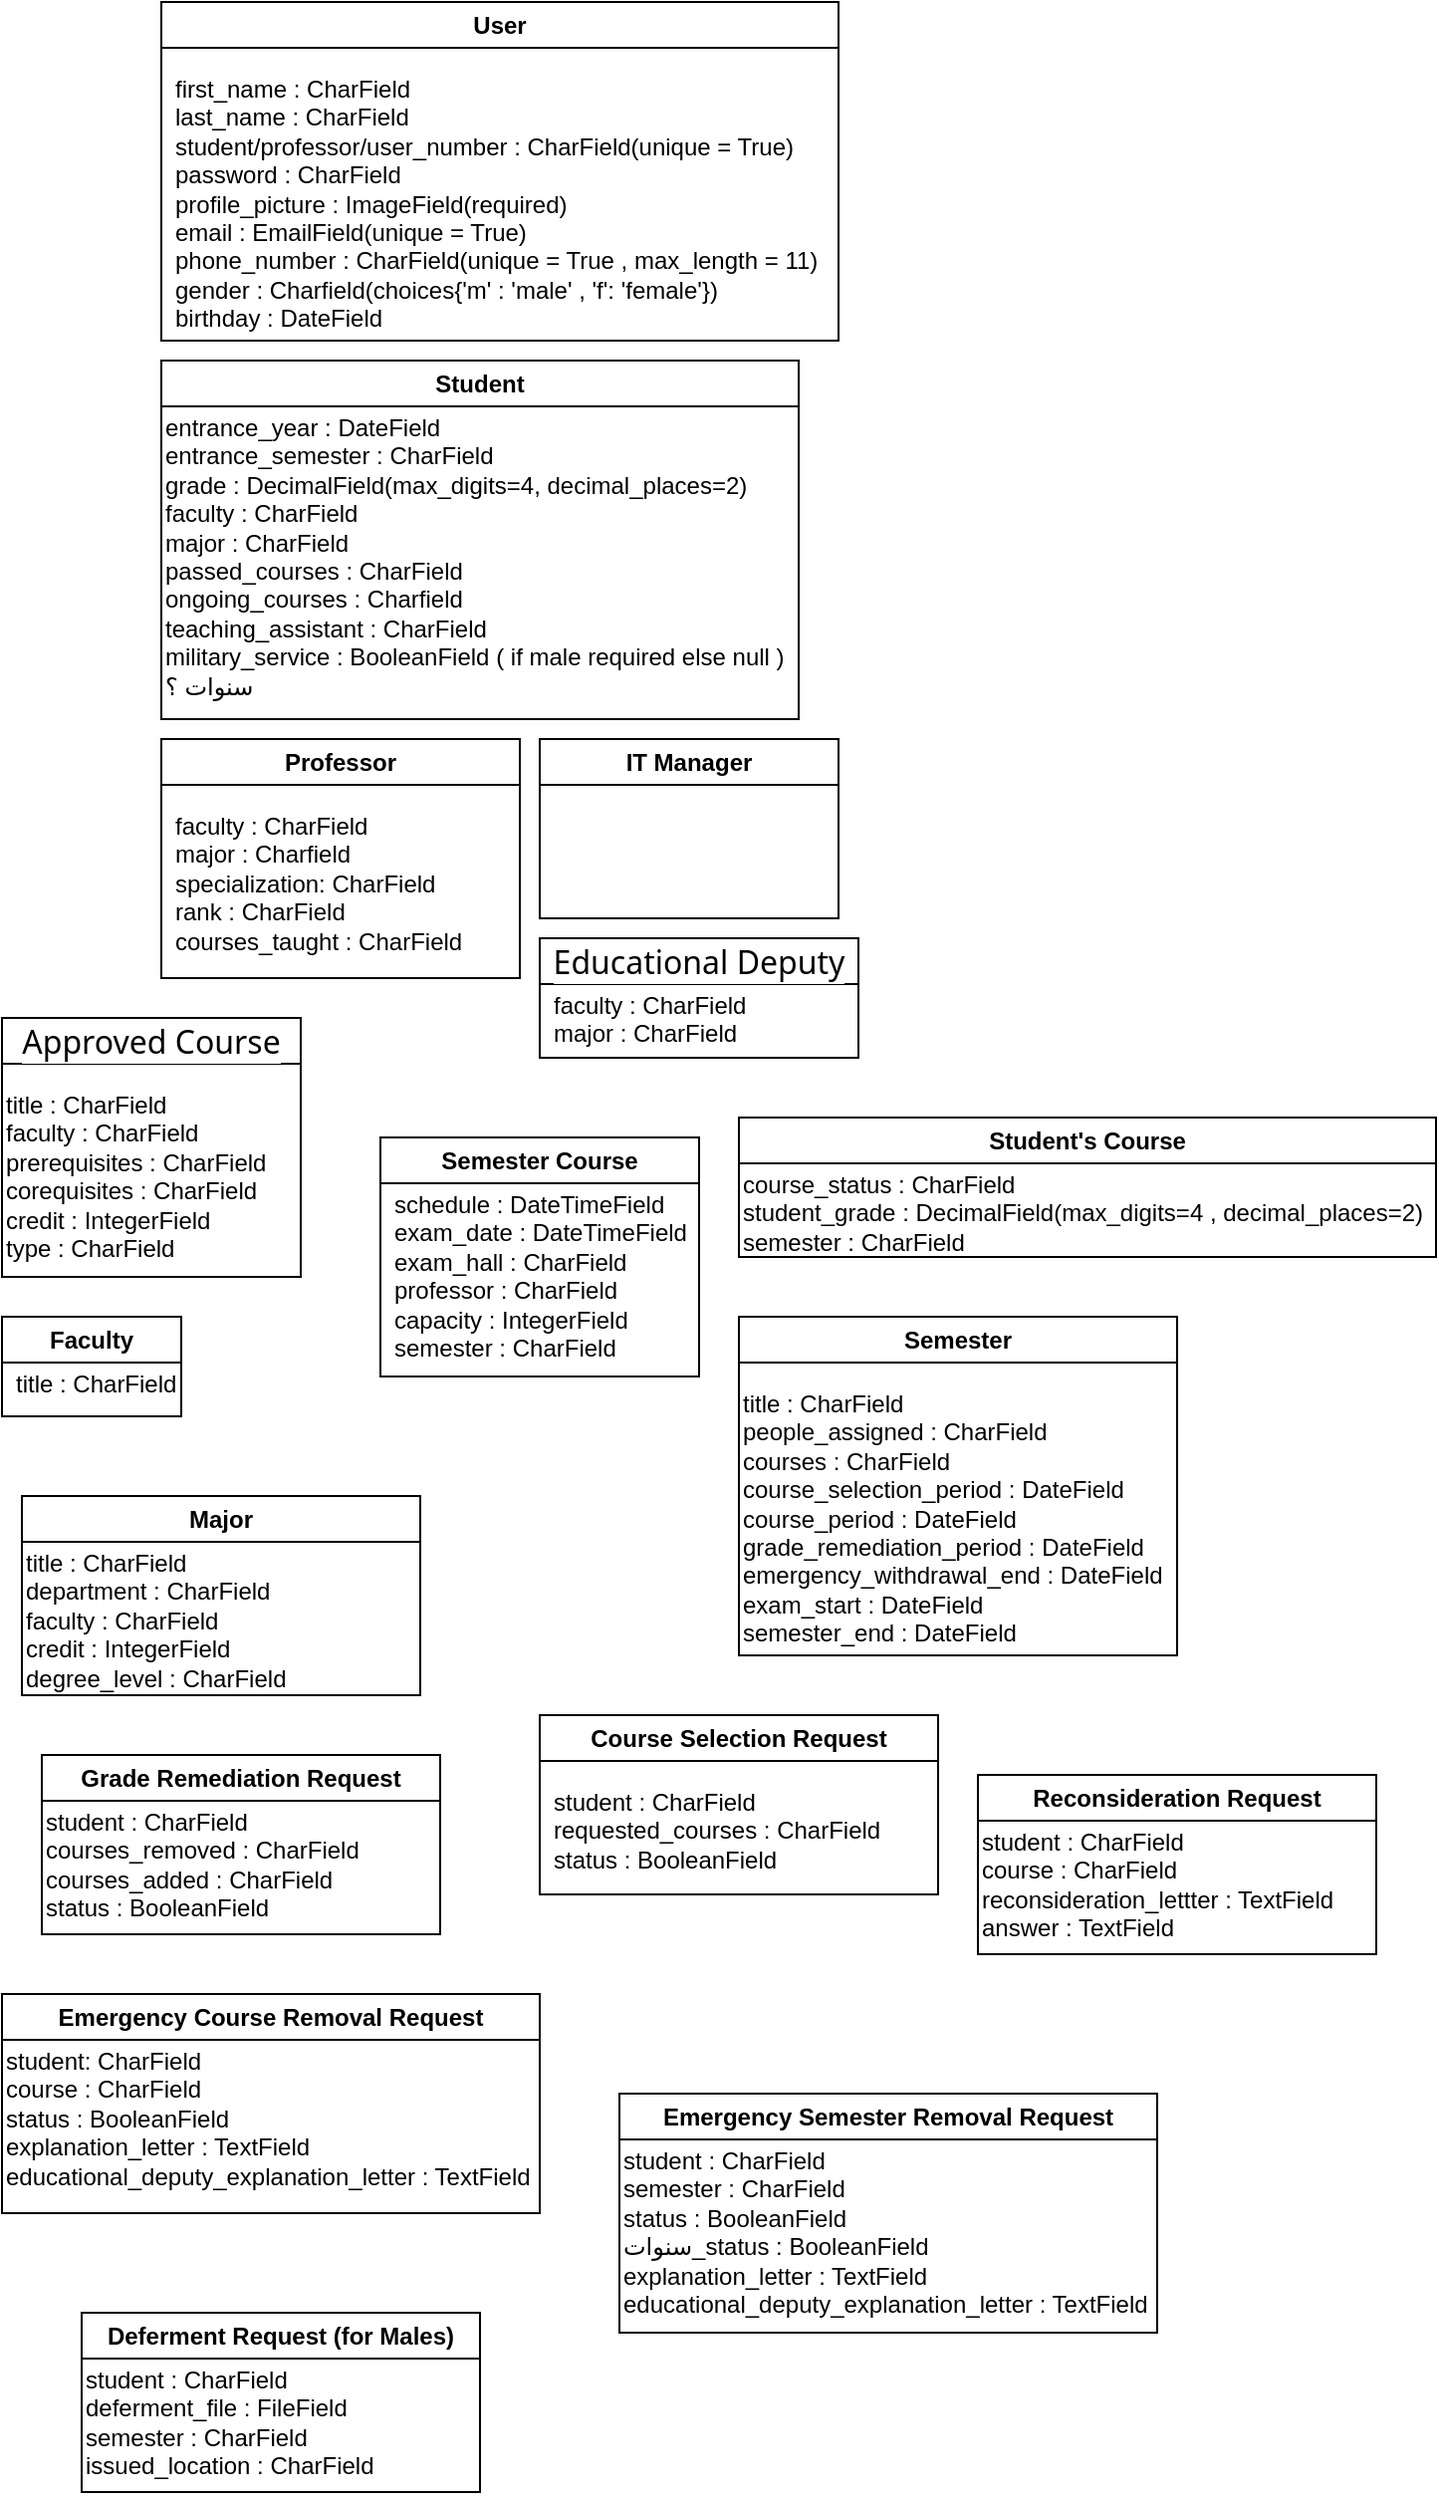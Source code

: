 <mxfile version="24.0.7" type="github">
  <diagram id="uGB7Y_JZGm6S82u2F6Zg" name="Page-1">
    <mxGraphModel dx="814" dy="137" grid="1" gridSize="10" guides="1" tooltips="1" connect="1" arrows="1" fold="1" page="0" pageScale="1" pageWidth="827" pageHeight="1169" math="0" shadow="0">
      <root>
        <mxCell id="0" />
        <mxCell id="1" parent="0" />
        <mxCell id="2" parent="1" />
        <mxCell id="w-Rk3A1BM_LtRzrp0sd8-69" value="User" style="swimlane;whiteSpace=wrap;html=1;" parent="1" vertex="1">
          <mxGeometry x="460" y="470" width="340" height="170" as="geometry" />
        </mxCell>
        <mxCell id="w-Rk3A1BM_LtRzrp0sd8-70" value="&lt;div&gt;&lt;span style=&quot;background-color: initial;&quot;&gt;first_name : CharField&lt;/span&gt;&lt;br&gt;&lt;/div&gt;&lt;div&gt;last_name :&amp;nbsp;&lt;span style=&quot;background-color: initial;&quot;&gt;CharField&lt;/span&gt;&lt;/div&gt;&lt;div&gt;&lt;span style=&quot;background-color: initial;&quot;&gt;student/professor/user_number :&amp;nbsp;&lt;/span&gt;&lt;span style=&quot;background-color: initial;&quot;&gt;CharField(unique = True)&lt;/span&gt;&lt;/div&gt;&lt;div&gt;password : CharField&lt;span style=&quot;background-color: initial;&quot;&gt;&lt;br&gt;&lt;/span&gt;&lt;/div&gt;&lt;div&gt;profile_picture : ImageField(required)&lt;/div&gt;&lt;div&gt;email : EmailField(unique = True)&lt;/div&gt;&lt;div&gt;phone_number : CharField(unique = True , max_length = 11)&lt;/div&gt;&lt;div&gt;gender : Charfield(choices{&#39;m&#39; : &#39;male&#39; , &#39;f&#39;: &#39;female&#39;})&lt;/div&gt;&lt;div&gt;birthday : DateField&lt;/div&gt;&lt;div&gt;&lt;br&gt;&lt;/div&gt;&lt;div&gt;&lt;br&gt;&lt;/div&gt;" style="text;html=1;whiteSpace=wrap;overflow=hidden;rounded=0;" parent="w-Rk3A1BM_LtRzrp0sd8-69" vertex="1">
          <mxGeometry x="5" y="30" width="325" height="140" as="geometry" />
        </mxCell>
        <mxCell id="w-Rk3A1BM_LtRzrp0sd8-71" value="Student" style="swimlane;whiteSpace=wrap;html=1;" parent="1" vertex="1">
          <mxGeometry x="460" y="650" width="320" height="180" as="geometry" />
        </mxCell>
        <mxCell id="w-Rk3A1BM_LtRzrp0sd8-72" value="&lt;div&gt;entrance_year : DateField&lt;/div&gt;&lt;div&gt;entrance_semester : CharField&lt;/div&gt;&lt;div&gt;grade : DecimalField&lt;span style=&quot;background-color: initial; white-space: pre;&quot;&gt;&lt;font face=&quot;Helvetica&quot; style=&quot;font-size: 12px;&quot;&gt;(max_digits=4, decimal_places=2)&lt;/font&gt;&lt;/span&gt;&lt;/div&gt;&lt;div&gt;&lt;span style=&quot;background-color: initial; white-space: pre;&quot;&gt;&lt;font face=&quot;Helvetica&quot; style=&quot;font-size: 12px;&quot;&gt;faculty : CharField&lt;/font&gt;&lt;/span&gt;&lt;/div&gt;&lt;div&gt;&lt;span style=&quot;background-color: initial; white-space: pre;&quot;&gt;&lt;font face=&quot;Helvetica&quot; style=&quot;font-size: 12px;&quot;&gt;major : CharField&lt;/font&gt;&lt;/span&gt;&lt;/div&gt;&lt;div&gt;&lt;span style=&quot;background-color: initial; white-space: pre;&quot;&gt;&lt;font face=&quot;Helvetica&quot; style=&quot;font-size: 12px;&quot;&gt;passed_courses : CharField&lt;/font&gt;&lt;/span&gt;&lt;/div&gt;&lt;div&gt;&lt;span style=&quot;white-space: pre;&quot;&gt;ongoing_courses : Charfield&lt;/span&gt;&lt;/div&gt;&lt;div&gt;&lt;span style=&quot;white-space: pre;&quot;&gt;teaching_assistant : CharField&lt;/span&gt;&lt;/div&gt;&lt;div&gt;&lt;span style=&quot;white-space: pre;&quot;&gt;military_service : BooleanField ( if male required else null )&lt;/span&gt;&lt;/div&gt;&lt;div&gt;&lt;span style=&quot;white-space: pre;&quot;&gt;سنوات ؟&lt;/span&gt;&lt;/div&gt;&lt;div&gt;&lt;span style=&quot;white-space: pre;&quot;&gt;&lt;br&gt;&lt;/span&gt;&lt;/div&gt;&lt;div&gt;&lt;span style=&quot;white-space: pre;&quot;&gt;&lt;br&gt;&lt;/span&gt;&lt;/div&gt;" style="text;html=1;whiteSpace=wrap;overflow=hidden;rounded=0;" parent="1" vertex="1">
          <mxGeometry x="460" y="670" width="320" height="160" as="geometry" />
        </mxCell>
        <mxCell id="w-Rk3A1BM_LtRzrp0sd8-74" value="Professor" style="swimlane;whiteSpace=wrap;html=1;" parent="1" vertex="1">
          <mxGeometry x="460" y="840" width="180" height="120" as="geometry" />
        </mxCell>
        <mxCell id="w-Rk3A1BM_LtRzrp0sd8-75" value="faculty : CharField&lt;div&gt;major : Charfield&lt;/div&gt;&lt;div&gt;specialization: CharField&lt;/div&gt;&lt;div&gt;rank : CharField&lt;/div&gt;&lt;div&gt;courses_taught : CharField&lt;/div&gt;&lt;div&gt;&lt;br&gt;&lt;/div&gt;" style="text;html=1;whiteSpace=wrap;overflow=hidden;rounded=0;" parent="w-Rk3A1BM_LtRzrp0sd8-74" vertex="1">
          <mxGeometry x="5" y="30" width="165" height="90" as="geometry" />
        </mxCell>
        <mxCell id="w-Rk3A1BM_LtRzrp0sd8-76" value="IT Manager" style="swimlane;whiteSpace=wrap;html=1;" parent="1" vertex="1">
          <mxGeometry x="650" y="840" width="150" height="90" as="geometry" />
        </mxCell>
        <mxCell id="w-Rk3A1BM_LtRzrp0sd8-77" value="&lt;span style=&quot;font-family: Söhne, ui-sans-serif, system-ui, -apple-system, &amp;quot;Segoe UI&amp;quot;, Roboto, Ubuntu, Cantarell, &amp;quot;Noto Sans&amp;quot;, sans-serif, &amp;quot;Helvetica Neue&amp;quot;, Arial, &amp;quot;Apple Color Emoji&amp;quot;, &amp;quot;Segoe UI Emoji&amp;quot;, &amp;quot;Segoe UI Symbol&amp;quot;, &amp;quot;Noto Color Emoji&amp;quot;; font-size: 16px; font-weight: 400; text-align: start; white-space-collapse: preserve; background-color: rgb(255, 255, 255);&quot;&gt;Educational Deputy&lt;/span&gt;" style="swimlane;whiteSpace=wrap;html=1;" parent="1" vertex="1">
          <mxGeometry x="650" y="940" width="160" height="60" as="geometry" />
        </mxCell>
        <mxCell id="w-Rk3A1BM_LtRzrp0sd8-79" value="faculty : CharField&lt;div&gt;major : CharField&lt;/div&gt;" style="text;html=1;whiteSpace=wrap;overflow=hidden;rounded=0;" parent="w-Rk3A1BM_LtRzrp0sd8-77" vertex="1">
          <mxGeometry x="5" y="20" width="155" height="40" as="geometry" />
        </mxCell>
        <mxCell id="w-Rk3A1BM_LtRzrp0sd8-80" value="&lt;span style=&quot;font-family: Söhne, ui-sans-serif, system-ui, -apple-system, &amp;quot;Segoe UI&amp;quot;, Roboto, Ubuntu, Cantarell, &amp;quot;Noto Sans&amp;quot;, sans-serif, &amp;quot;Helvetica Neue&amp;quot;, Arial, &amp;quot;Apple Color Emoji&amp;quot;, &amp;quot;Segoe UI Emoji&amp;quot;, &amp;quot;Segoe UI Symbol&amp;quot;, &amp;quot;Noto Color Emoji&amp;quot;; font-size: 16px; font-weight: 400; text-align: start; white-space-collapse: preserve; background-color: rgb(255, 255, 255);&quot;&gt;Approved Course&lt;/span&gt;" style="swimlane;whiteSpace=wrap;html=1;" parent="1" vertex="1">
          <mxGeometry x="380" y="980" width="150" height="130" as="geometry" />
        </mxCell>
        <mxCell id="w-Rk3A1BM_LtRzrp0sd8-81" value="title : CharField&lt;div&gt;faculty : CharField&lt;/div&gt;&lt;div&gt;&lt;span style=&quot;background-color: initial;&quot;&gt;prerequisites : CharField&lt;/span&gt;&lt;/div&gt;&lt;div&gt;corequisites : CharField&lt;/div&gt;&lt;div&gt;credit : IntegerField&lt;/div&gt;&lt;div&gt;type : CharField&lt;/div&gt;" style="text;html=1;whiteSpace=wrap;overflow=hidden;rounded=0;" parent="w-Rk3A1BM_LtRzrp0sd8-80" vertex="1">
          <mxGeometry y="30" width="140" height="100" as="geometry" />
        </mxCell>
        <mxCell id="7urNKw9rij90OixllhiC-2" value="Semester Course" style="swimlane;whiteSpace=wrap;html=1;" vertex="1" parent="1">
          <mxGeometry x="570" y="1040" width="160" height="120" as="geometry" />
        </mxCell>
        <mxCell id="7urNKw9rij90OixllhiC-3" value="schedule : DateTimeField&lt;div&gt;exam_date : DateTimeField&lt;/div&gt;&lt;div&gt;exam_hall : CharField&lt;/div&gt;&lt;div&gt;professor : CharField&lt;/div&gt;&lt;div&gt;capacity : &lt;span style=&quot;background-color: initial;&quot;&gt;IntegerField&lt;/span&gt;&lt;/div&gt;&lt;div&gt;&lt;span style=&quot;background-color: initial;&quot;&gt;semester : CharField&lt;/span&gt;&lt;/div&gt;" style="text;html=1;whiteSpace=wrap;overflow=hidden;rounded=0;" vertex="1" parent="7urNKw9rij90OixllhiC-2">
          <mxGeometry x="5" y="20" width="150" height="100" as="geometry" />
        </mxCell>
        <mxCell id="7urNKw9rij90OixllhiC-4" value="Student&#39;s Course" style="swimlane;whiteSpace=wrap;html=1;" vertex="1" parent="1">
          <mxGeometry x="750" y="1030" width="350" height="70" as="geometry" />
        </mxCell>
        <mxCell id="7urNKw9rij90OixllhiC-5" value="course_status : CharField&lt;div&gt;student_grade : DecimalField(max_digits=4 , decimal_places=2)&lt;/div&gt;&lt;div&gt;semester : CharField&lt;/div&gt;&lt;div&gt;&lt;br&gt;&lt;/div&gt;" style="text;html=1;whiteSpace=wrap;overflow=hidden;rounded=0;" vertex="1" parent="7urNKw9rij90OixllhiC-4">
          <mxGeometry y="20" width="350" height="50" as="geometry" />
        </mxCell>
        <mxCell id="7urNKw9rij90OixllhiC-7" value="Semester" style="swimlane;whiteSpace=wrap;html=1;" vertex="1" parent="1">
          <mxGeometry x="750" y="1130" width="220" height="170" as="geometry" />
        </mxCell>
        <mxCell id="7urNKw9rij90OixllhiC-8" value="title : CharField&lt;div&gt;people_assigned : CharField&lt;/div&gt;&lt;div&gt;courses : CharField&lt;/div&gt;&lt;div&gt;course_selection_period : DateField&lt;/div&gt;&lt;div&gt;course_period : DateField&lt;/div&gt;&lt;div&gt;grade_remediation_period : DateField&lt;br&gt;&lt;/div&gt;&lt;div&gt;emergency_withdrawal_end : DateField&lt;/div&gt;&lt;div&gt;exam_start : DateField&lt;/div&gt;&lt;div&gt;semester_end : DateField&lt;/div&gt;" style="text;html=1;whiteSpace=wrap;overflow=hidden;rounded=0;" vertex="1" parent="7urNKw9rij90OixllhiC-7">
          <mxGeometry y="30" width="220" height="140" as="geometry" />
        </mxCell>
        <mxCell id="7urNKw9rij90OixllhiC-9" value="Faculty" style="swimlane;whiteSpace=wrap;html=1;" vertex="1" parent="1">
          <mxGeometry x="380" y="1130" width="90" height="50" as="geometry" />
        </mxCell>
        <mxCell id="7urNKw9rij90OixllhiC-10" value="title : CharField" style="text;html=1;whiteSpace=wrap;overflow=hidden;rounded=0;" vertex="1" parent="7urNKw9rij90OixllhiC-9">
          <mxGeometry x="5" y="20" width="85" height="30" as="geometry" />
        </mxCell>
        <mxCell id="7urNKw9rij90OixllhiC-11" value="Major" style="swimlane;whiteSpace=wrap;html=1;" vertex="1" parent="1">
          <mxGeometry x="390" y="1220" width="200" height="100" as="geometry" />
        </mxCell>
        <mxCell id="7urNKw9rij90OixllhiC-12" value="title : CharField&lt;div&gt;department : CharField&lt;/div&gt;&lt;div&gt;faculty : CharField&lt;/div&gt;&lt;div&gt;credit : IntegerField&lt;/div&gt;&lt;div&gt;degree_level : CharField&lt;/div&gt;&lt;div&gt;&lt;br&gt;&lt;/div&gt;" style="text;html=1;whiteSpace=wrap;overflow=hidden;rounded=0;" vertex="1" parent="7urNKw9rij90OixllhiC-11">
          <mxGeometry y="20" width="200" height="80" as="geometry" />
        </mxCell>
        <mxCell id="7urNKw9rij90OixllhiC-13" value="Course Selection Request" style="swimlane;whiteSpace=wrap;html=1;" vertex="1" parent="1">
          <mxGeometry x="650" y="1330" width="200" height="90" as="geometry" />
        </mxCell>
        <mxCell id="7urNKw9rij90OixllhiC-15" value="student : CharField&lt;div&gt;requested_courses : CharField&lt;/div&gt;&lt;div&gt;status : BooleanField&lt;/div&gt;" style="text;html=1;whiteSpace=wrap;overflow=hidden;rounded=0;" vertex="1" parent="7urNKw9rij90OixllhiC-13">
          <mxGeometry x="5" y="30" width="185" height="60" as="geometry" />
        </mxCell>
        <mxCell id="7urNKw9rij90OixllhiC-16" value="Grade Remediation Request" style="swimlane;whiteSpace=wrap;html=1;" vertex="1" parent="1">
          <mxGeometry x="400" y="1350" width="200" height="90" as="geometry" />
        </mxCell>
        <mxCell id="7urNKw9rij90OixllhiC-17" value="student : CharField&lt;div&gt;courses_removed : CharField&lt;/div&gt;&lt;div&gt;courses_added : CharField&lt;/div&gt;&lt;div&gt;status : BooleanField&lt;/div&gt;" style="text;html=1;whiteSpace=wrap;overflow=hidden;rounded=0;" vertex="1" parent="7urNKw9rij90OixllhiC-16">
          <mxGeometry y="20" width="200" height="70" as="geometry" />
        </mxCell>
        <mxCell id="7urNKw9rij90OixllhiC-18" value="Reconsideration Request" style="swimlane;whiteSpace=wrap;html=1;" vertex="1" parent="1">
          <mxGeometry x="870" y="1360" width="200" height="90" as="geometry" />
        </mxCell>
        <mxCell id="7urNKw9rij90OixllhiC-19" value="student : CharField&lt;div&gt;course : CharField&lt;/div&gt;&lt;div&gt;reconsideration_lettter : TextField&lt;/div&gt;&lt;div&gt;answer : TextField&lt;/div&gt;&lt;div&gt;&lt;br&gt;&lt;/div&gt;" style="text;html=1;whiteSpace=wrap;overflow=hidden;rounded=0;" vertex="1" parent="7urNKw9rij90OixllhiC-18">
          <mxGeometry y="20" width="200" height="70" as="geometry" />
        </mxCell>
        <mxCell id="7urNKw9rij90OixllhiC-20" value="Emergency Course Removal Request" style="swimlane;whiteSpace=wrap;html=1;" vertex="1" parent="1">
          <mxGeometry x="380" y="1470" width="270" height="110" as="geometry" />
        </mxCell>
        <mxCell id="7urNKw9rij90OixllhiC-21" value="student: CharField&lt;div&gt;course : CharField&lt;/div&gt;&lt;div&gt;status : BooleanField&lt;/div&gt;&lt;div&gt;explanation_letter : TextField&lt;/div&gt;&lt;div&gt;educational_deputy_explanation_letter : TextField&lt;/div&gt;&lt;div&gt;&lt;br&gt;&lt;/div&gt;" style="text;html=1;whiteSpace=wrap;overflow=hidden;rounded=0;" vertex="1" parent="7urNKw9rij90OixllhiC-20">
          <mxGeometry y="20" width="270" height="90" as="geometry" />
        </mxCell>
        <mxCell id="7urNKw9rij90OixllhiC-22" value="Emergency Semester Removal Request" style="swimlane;whiteSpace=wrap;html=1;" vertex="1" parent="1">
          <mxGeometry x="690" y="1520" width="270" height="120" as="geometry" />
        </mxCell>
        <mxCell id="7urNKw9rij90OixllhiC-23" value="student : CharField&lt;div&gt;semester : CharField&lt;/div&gt;&lt;div&gt;status : BooleanField&lt;/div&gt;&lt;div&gt;سنوات_status : BooleanField&lt;/div&gt;&lt;div&gt;&lt;div&gt;explanation_letter : TextField&lt;/div&gt;&lt;div&gt;educational_deputy_explanation_letter : TextField&lt;/div&gt;&lt;/div&gt;" style="text;html=1;whiteSpace=wrap;overflow=hidden;rounded=0;" vertex="1" parent="7urNKw9rij90OixllhiC-22">
          <mxGeometry y="20" width="270" height="100" as="geometry" />
        </mxCell>
        <mxCell id="7urNKw9rij90OixllhiC-24" value="Deferment Request (for Males)" style="swimlane;whiteSpace=wrap;html=1;startSize=23;" vertex="1" parent="1">
          <mxGeometry x="420" y="1630" width="200" height="90" as="geometry" />
        </mxCell>
        <mxCell id="7urNKw9rij90OixllhiC-25" value="student : CharField&lt;div&gt;deferment_file : FileField&lt;/div&gt;&lt;div&gt;semester : CharField&lt;/div&gt;&lt;div&gt;issued_location : CharField&lt;/div&gt;" style="text;html=1;whiteSpace=wrap;overflow=hidden;rounded=0;" vertex="1" parent="7urNKw9rij90OixllhiC-24">
          <mxGeometry y="20" width="200" height="70" as="geometry" />
        </mxCell>
      </root>
    </mxGraphModel>
  </diagram>
</mxfile>
